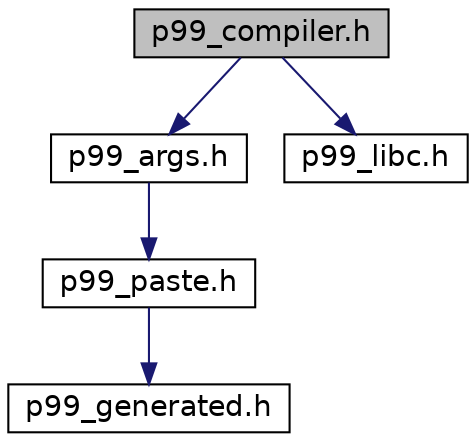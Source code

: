 digraph "p99_compiler.h"
{
 // LATEX_PDF_SIZE
  edge [fontname="Helvetica",fontsize="14",labelfontname="Helvetica",labelfontsize="14"];
  node [fontname="Helvetica",fontsize="14",shape=record];
  Node1 [label="p99_compiler.h",height=0.2,width=0.4,color="black", fillcolor="grey75", style="filled", fontcolor="black",tooltip="Group compiler dependencies together in one file."];
  Node1 -> Node2 [color="midnightblue",fontsize="14",style="solid",fontname="Helvetica"];
  Node2 [label="p99_args.h",height=0.2,width=0.4,color="black", fillcolor="white", style="filled",URL="$p99__args_8h.html",tooltip="Providing macros that handle variadic macro argument lists."];
  Node2 -> Node3 [color="midnightblue",fontsize="14",style="solid",fontname="Helvetica"];
  Node3 [label="p99_paste.h",height=0.2,width=0.4,color="black", fillcolor="white", style="filled",URL="$p99__paste_8h.html",tooltip="macros that paste tokens in a predictable way"];
  Node3 -> Node4 [color="midnightblue",fontsize="14",style="solid",fontname="Helvetica"];
  Node4 [label="p99_generated.h",height=0.2,width=0.4,color="black", fillcolor="white", style="filled",URL="$p99__generated_8h.html",tooltip="automatically generated macros to handle variadic macros."];
  Node1 -> Node5 [color="midnightblue",fontsize="14",style="solid",fontname="Helvetica"];
  Node5 [label="p99_libc.h",height=0.2,width=0.4,color="black", fillcolor="white", style="filled",URL="$p99__libc_8h.html",tooltip="Group C library dependencies together in one file."];
}
